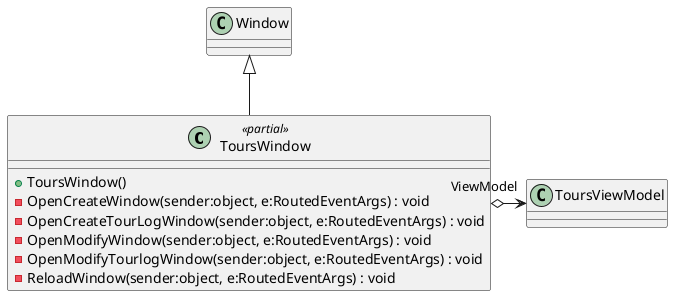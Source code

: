 @startuml
class ToursWindow <<partial>> {
    + ToursWindow()
    - OpenCreateWindow(sender:object, e:RoutedEventArgs) : void
    - OpenCreateTourLogWindow(sender:object, e:RoutedEventArgs) : void
    - OpenModifyWindow(sender:object, e:RoutedEventArgs) : void
    - OpenModifyTourlogWindow(sender:object, e:RoutedEventArgs) : void
    - ReloadWindow(sender:object, e:RoutedEventArgs) : void
}
Window <|-- ToursWindow
ToursWindow o-> "ViewModel" ToursViewModel
@enduml
